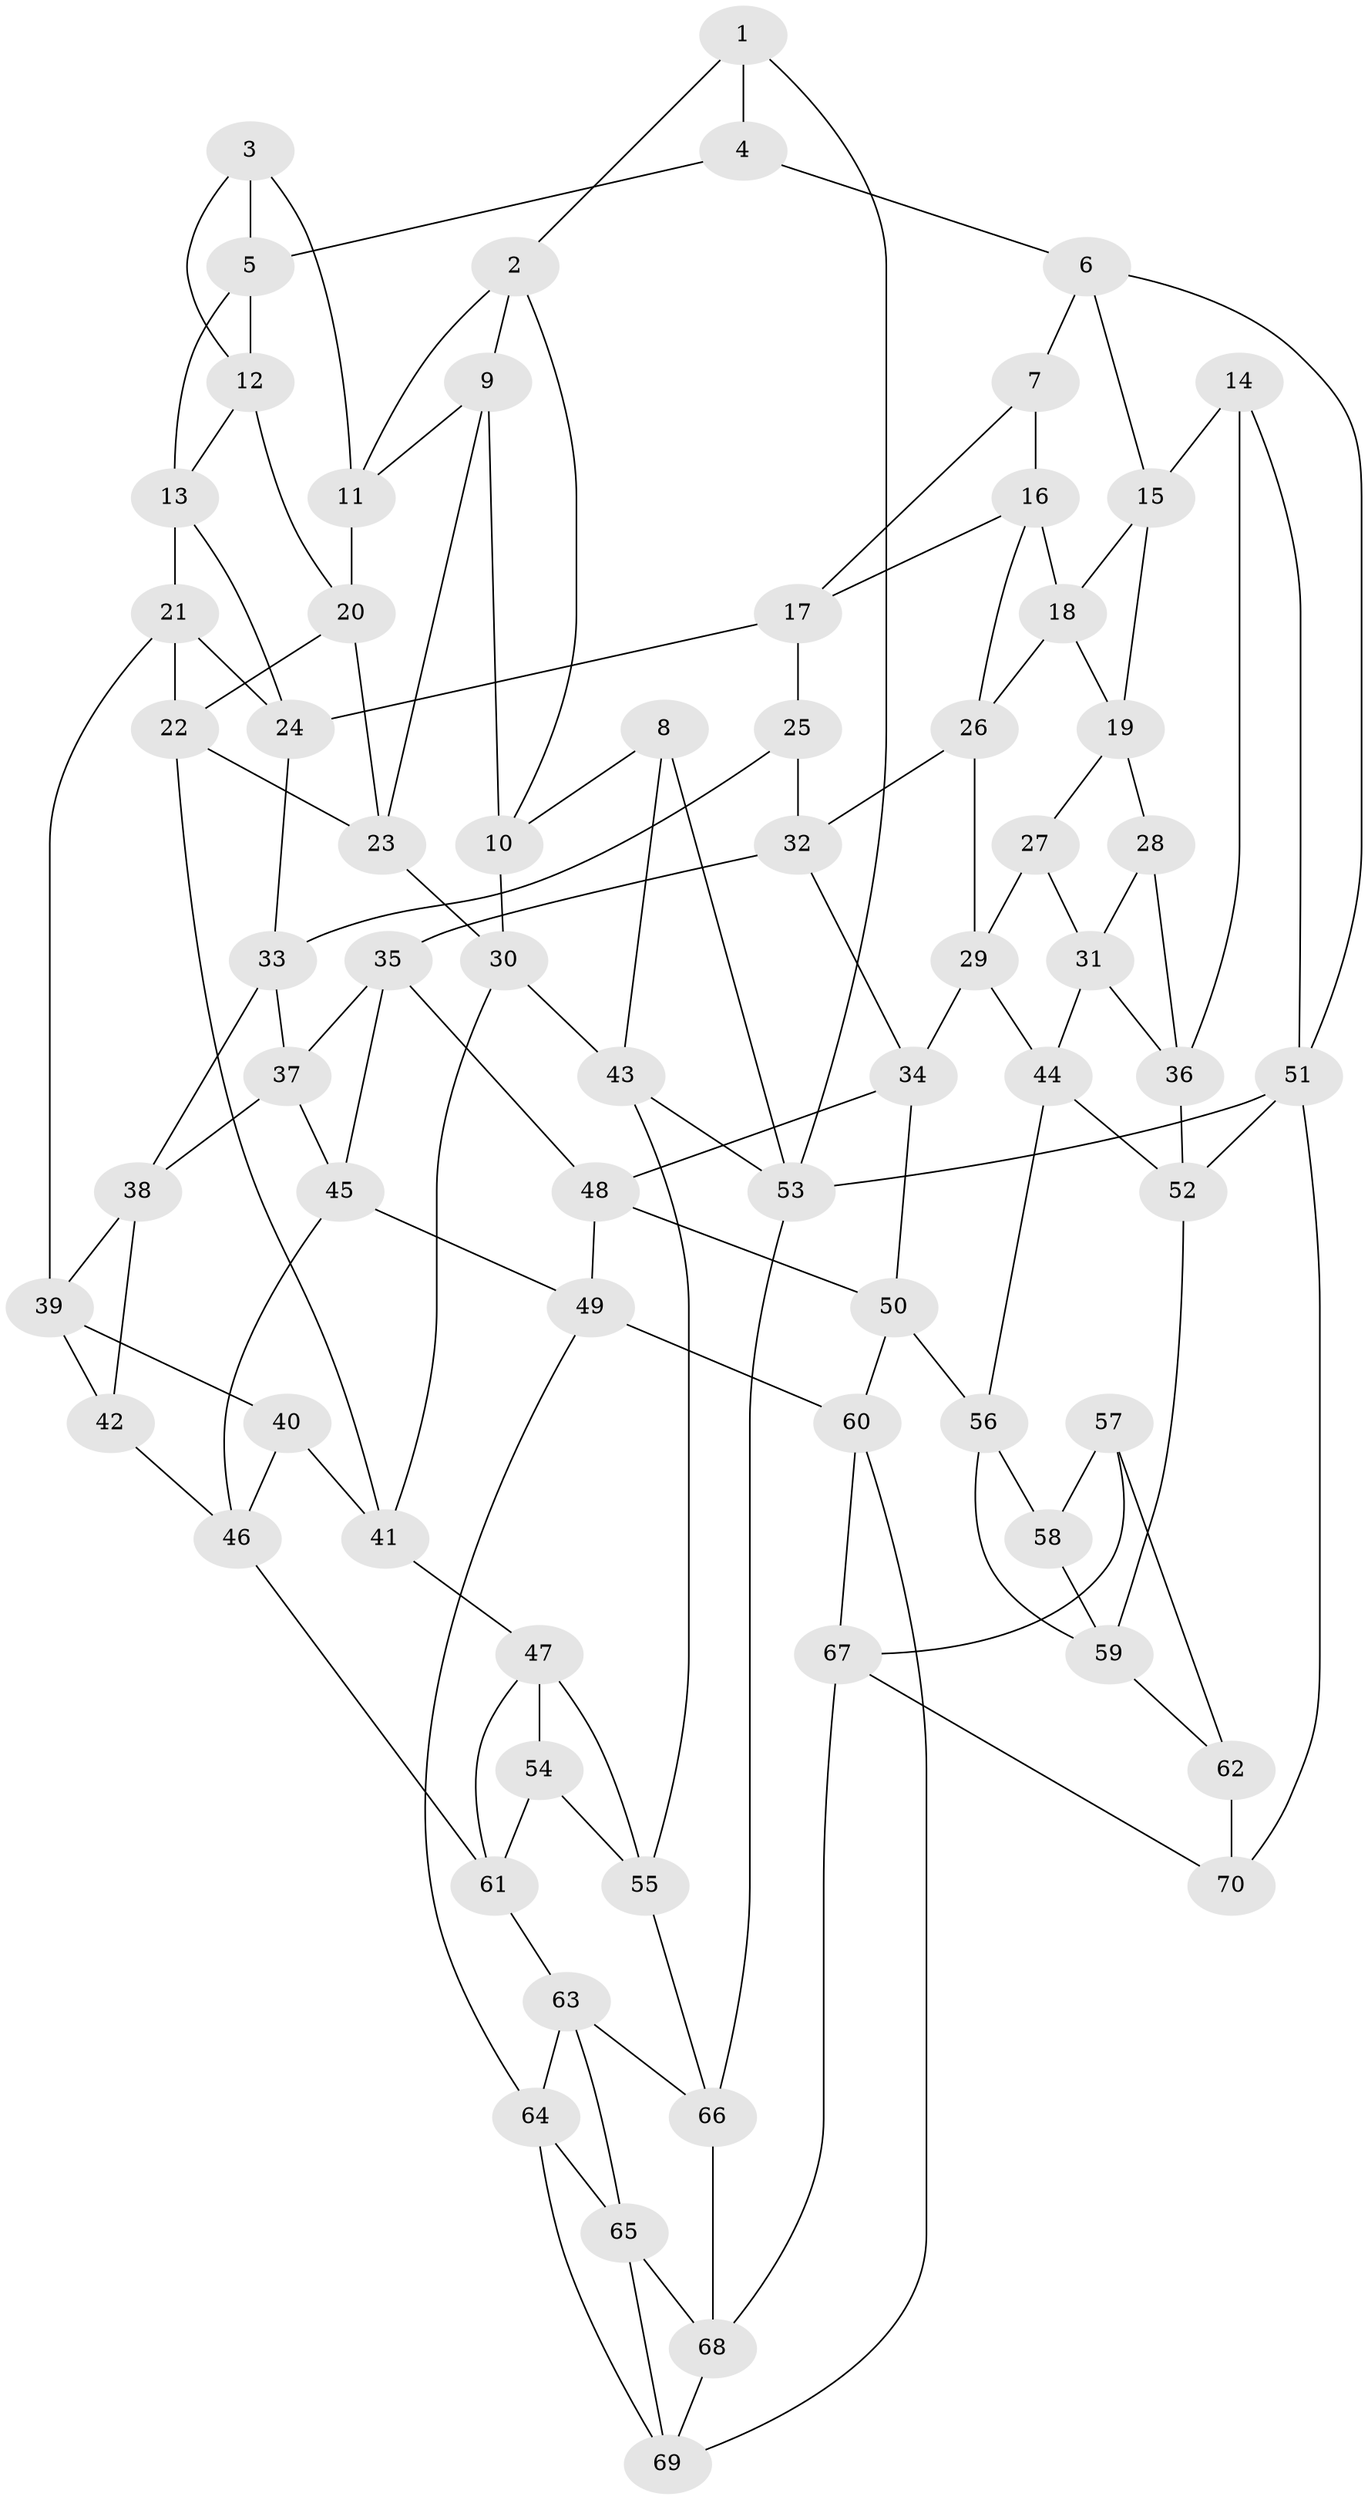 // original degree distribution, {3: 0.014285714285714285, 4: 0.22857142857142856, 5: 0.5428571428571428, 6: 0.21428571428571427}
// Generated by graph-tools (version 1.1) at 2025/51/03/09/25 03:51:02]
// undirected, 70 vertices, 133 edges
graph export_dot {
graph [start="1"]
  node [color=gray90,style=filled];
  1;
  2;
  3;
  4;
  5;
  6;
  7;
  8;
  9;
  10;
  11;
  12;
  13;
  14;
  15;
  16;
  17;
  18;
  19;
  20;
  21;
  22;
  23;
  24;
  25;
  26;
  27;
  28;
  29;
  30;
  31;
  32;
  33;
  34;
  35;
  36;
  37;
  38;
  39;
  40;
  41;
  42;
  43;
  44;
  45;
  46;
  47;
  48;
  49;
  50;
  51;
  52;
  53;
  54;
  55;
  56;
  57;
  58;
  59;
  60;
  61;
  62;
  63;
  64;
  65;
  66;
  67;
  68;
  69;
  70;
  1 -- 2 [weight=1.0];
  1 -- 4 [weight=1.0];
  1 -- 53 [weight=1.0];
  2 -- 9 [weight=1.0];
  2 -- 10 [weight=1.0];
  2 -- 11 [weight=1.0];
  3 -- 5 [weight=1.0];
  3 -- 11 [weight=1.0];
  3 -- 12 [weight=1.0];
  4 -- 5 [weight=1.0];
  4 -- 6 [weight=1.0];
  5 -- 12 [weight=1.0];
  5 -- 13 [weight=1.0];
  6 -- 7 [weight=1.0];
  6 -- 15 [weight=1.0];
  6 -- 51 [weight=1.0];
  7 -- 16 [weight=1.0];
  7 -- 17 [weight=1.0];
  8 -- 10 [weight=1.0];
  8 -- 43 [weight=1.0];
  8 -- 53 [weight=1.0];
  9 -- 10 [weight=1.0];
  9 -- 11 [weight=1.0];
  9 -- 23 [weight=1.0];
  10 -- 30 [weight=1.0];
  11 -- 20 [weight=1.0];
  12 -- 13 [weight=1.0];
  12 -- 20 [weight=1.0];
  13 -- 21 [weight=1.0];
  13 -- 24 [weight=1.0];
  14 -- 15 [weight=1.0];
  14 -- 36 [weight=1.0];
  14 -- 51 [weight=1.0];
  15 -- 18 [weight=1.0];
  15 -- 19 [weight=1.0];
  16 -- 17 [weight=1.0];
  16 -- 18 [weight=1.0];
  16 -- 26 [weight=1.0];
  17 -- 24 [weight=1.0];
  17 -- 25 [weight=1.0];
  18 -- 19 [weight=1.0];
  18 -- 26 [weight=1.0];
  19 -- 27 [weight=1.0];
  19 -- 28 [weight=1.0];
  20 -- 22 [weight=1.0];
  20 -- 23 [weight=1.0];
  21 -- 22 [weight=1.0];
  21 -- 24 [weight=1.0];
  21 -- 39 [weight=1.0];
  22 -- 23 [weight=1.0];
  22 -- 41 [weight=1.0];
  23 -- 30 [weight=1.0];
  24 -- 33 [weight=1.0];
  25 -- 32 [weight=1.0];
  25 -- 33 [weight=1.0];
  26 -- 29 [weight=1.0];
  26 -- 32 [weight=1.0];
  27 -- 29 [weight=1.0];
  27 -- 31 [weight=1.0];
  28 -- 31 [weight=1.0];
  28 -- 36 [weight=1.0];
  29 -- 34 [weight=1.0];
  29 -- 44 [weight=1.0];
  30 -- 41 [weight=1.0];
  30 -- 43 [weight=1.0];
  31 -- 36 [weight=1.0];
  31 -- 44 [weight=1.0];
  32 -- 34 [weight=1.0];
  32 -- 35 [weight=1.0];
  33 -- 37 [weight=1.0];
  33 -- 38 [weight=1.0];
  34 -- 48 [weight=1.0];
  34 -- 50 [weight=1.0];
  35 -- 37 [weight=1.0];
  35 -- 45 [weight=1.0];
  35 -- 48 [weight=1.0];
  36 -- 52 [weight=1.0];
  37 -- 38 [weight=1.0];
  37 -- 45 [weight=1.0];
  38 -- 39 [weight=1.0];
  38 -- 42 [weight=1.0];
  39 -- 40 [weight=1.0];
  39 -- 42 [weight=1.0];
  40 -- 41 [weight=1.0];
  40 -- 46 [weight=1.0];
  41 -- 47 [weight=1.0];
  42 -- 46 [weight=1.0];
  43 -- 53 [weight=1.0];
  43 -- 55 [weight=1.0];
  44 -- 52 [weight=1.0];
  44 -- 56 [weight=1.0];
  45 -- 46 [weight=1.0];
  45 -- 49 [weight=1.0];
  46 -- 61 [weight=1.0];
  47 -- 54 [weight=1.0];
  47 -- 55 [weight=1.0];
  47 -- 61 [weight=1.0];
  48 -- 49 [weight=1.0];
  48 -- 50 [weight=1.0];
  49 -- 60 [weight=1.0];
  49 -- 64 [weight=1.0];
  50 -- 56 [weight=1.0];
  50 -- 60 [weight=1.0];
  51 -- 52 [weight=1.0];
  51 -- 53 [weight=2.0];
  51 -- 70 [weight=1.0];
  52 -- 59 [weight=1.0];
  53 -- 66 [weight=1.0];
  54 -- 55 [weight=1.0];
  54 -- 61 [weight=1.0];
  55 -- 66 [weight=1.0];
  56 -- 58 [weight=1.0];
  56 -- 59 [weight=1.0];
  57 -- 58 [weight=1.0];
  57 -- 62 [weight=2.0];
  57 -- 67 [weight=1.0];
  58 -- 59 [weight=1.0];
  59 -- 62 [weight=1.0];
  60 -- 67 [weight=1.0];
  60 -- 69 [weight=1.0];
  61 -- 63 [weight=1.0];
  62 -- 70 [weight=1.0];
  63 -- 64 [weight=1.0];
  63 -- 65 [weight=1.0];
  63 -- 66 [weight=1.0];
  64 -- 65 [weight=1.0];
  64 -- 69 [weight=1.0];
  65 -- 68 [weight=1.0];
  65 -- 69 [weight=1.0];
  66 -- 68 [weight=1.0];
  67 -- 68 [weight=1.0];
  67 -- 70 [weight=1.0];
  68 -- 69 [weight=1.0];
}
